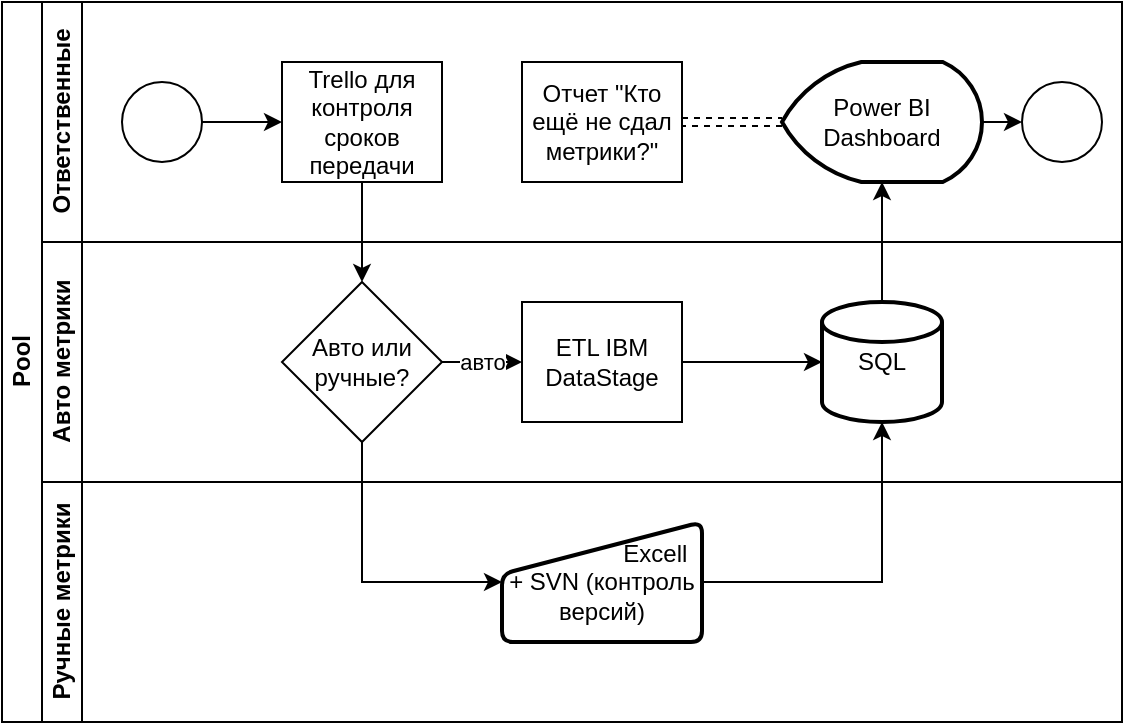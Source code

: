 <mxfile version="19.0.3" type="github">
  <diagram id="prtHgNgQTEPvFCAcTncT" name="Page-1">
    <mxGraphModel dx="868" dy="450" grid="1" gridSize="10" guides="1" tooltips="1" connect="1" arrows="1" fold="1" page="1" pageScale="1" pageWidth="827" pageHeight="1169" math="0" shadow="0">
      <root>
        <mxCell id="0" />
        <mxCell id="1" parent="0" />
        <mxCell id="dNxyNK7c78bLwvsdeMH5-19" value="Pool" style="swimlane;html=1;childLayout=stackLayout;resizeParent=1;resizeParentMax=0;horizontal=0;startSize=20;horizontalStack=0;" parent="1" vertex="1">
          <mxGeometry x="120" y="120" width="560" height="360" as="geometry">
            <mxRectangle x="120" y="120" width="30" height="50" as="alternateBounds" />
          </mxGeometry>
        </mxCell>
        <mxCell id="dNxyNK7c78bLwvsdeMH5-20" value="Ответственные" style="swimlane;html=1;startSize=20;horizontal=0;" parent="dNxyNK7c78bLwvsdeMH5-19" vertex="1">
          <mxGeometry x="20" width="540" height="120" as="geometry" />
        </mxCell>
        <mxCell id="dNxyNK7c78bLwvsdeMH5-25" value="" style="edgeStyle=orthogonalEdgeStyle;rounded=0;orthogonalLoop=1;jettySize=auto;html=1;" parent="dNxyNK7c78bLwvsdeMH5-20" source="dNxyNK7c78bLwvsdeMH5-23" target="dNxyNK7c78bLwvsdeMH5-24" edge="1">
          <mxGeometry relative="1" as="geometry" />
        </mxCell>
        <mxCell id="dNxyNK7c78bLwvsdeMH5-23" value="" style="ellipse;whiteSpace=wrap;html=1;" parent="dNxyNK7c78bLwvsdeMH5-20" vertex="1">
          <mxGeometry x="40" y="40" width="40" height="40" as="geometry" />
        </mxCell>
        <mxCell id="dNxyNK7c78bLwvsdeMH5-24" value="Trello для контроля сроков передачи" style="rounded=0;whiteSpace=wrap;html=1;fontFamily=Helvetica;fontSize=12;fontColor=#000000;align=center;" parent="dNxyNK7c78bLwvsdeMH5-20" vertex="1">
          <mxGeometry x="120" y="30" width="80" height="60" as="geometry" />
        </mxCell>
        <mxCell id="dNxyNK7c78bLwvsdeMH5-30" value="Отчет &quot;Кто ещё не сдал метрики?&quot;" style="rounded=0;whiteSpace=wrap;html=1;fontFamily=Helvetica;fontSize=12;fontColor=#000000;align=center;" parent="dNxyNK7c78bLwvsdeMH5-20" vertex="1">
          <mxGeometry x="240" y="30" width="80" height="60" as="geometry" />
        </mxCell>
        <mxCell id="dNxyNK7c78bLwvsdeMH5-32" value="" style="ellipse;whiteSpace=wrap;html=1;" parent="dNxyNK7c78bLwvsdeMH5-20" vertex="1">
          <mxGeometry x="490" y="40" width="40" height="40" as="geometry" />
        </mxCell>
        <mxCell id="QNNWLsipNh-OG8VRy1ko-11" style="edgeStyle=orthogonalEdgeStyle;rounded=0;orthogonalLoop=1;jettySize=auto;html=1;entryX=1;entryY=0.5;entryDx=0;entryDy=0;dashed=1;shape=link;" edge="1" parent="dNxyNK7c78bLwvsdeMH5-20" source="QNNWLsipNh-OG8VRy1ko-9" target="dNxyNK7c78bLwvsdeMH5-30">
          <mxGeometry relative="1" as="geometry" />
        </mxCell>
        <mxCell id="QNNWLsipNh-OG8VRy1ko-13" style="edgeStyle=orthogonalEdgeStyle;rounded=0;orthogonalLoop=1;jettySize=auto;html=1;exitX=1;exitY=0.5;exitDx=0;exitDy=0;exitPerimeter=0;entryX=0;entryY=0.5;entryDx=0;entryDy=0;" edge="1" parent="dNxyNK7c78bLwvsdeMH5-20" source="QNNWLsipNh-OG8VRy1ko-9" target="dNxyNK7c78bLwvsdeMH5-32">
          <mxGeometry relative="1" as="geometry" />
        </mxCell>
        <mxCell id="QNNWLsipNh-OG8VRy1ko-9" value="Power BI&lt;br&gt;Dashboard" style="strokeWidth=2;html=1;shape=mxgraph.flowchart.display;whiteSpace=wrap;" vertex="1" parent="dNxyNK7c78bLwvsdeMH5-20">
          <mxGeometry x="370" y="30" width="100" height="60" as="geometry" />
        </mxCell>
        <mxCell id="dNxyNK7c78bLwvsdeMH5-21" value="Авто метрики" style="swimlane;html=1;startSize=20;horizontal=0;" parent="dNxyNK7c78bLwvsdeMH5-19" vertex="1">
          <mxGeometry x="20" y="120" width="540" height="120" as="geometry">
            <mxRectangle x="20" y="120" width="430" height="20" as="alternateBounds" />
          </mxGeometry>
        </mxCell>
        <mxCell id="QNNWLsipNh-OG8VRy1ko-6" style="edgeStyle=orthogonalEdgeStyle;rounded=0;orthogonalLoop=1;jettySize=auto;html=1;entryX=0;entryY=0.5;entryDx=0;entryDy=0;entryPerimeter=0;" edge="1" parent="dNxyNK7c78bLwvsdeMH5-21" source="dNxyNK7c78bLwvsdeMH5-26" target="QNNWLsipNh-OG8VRy1ko-5">
          <mxGeometry relative="1" as="geometry" />
        </mxCell>
        <mxCell id="dNxyNK7c78bLwvsdeMH5-26" value="ETL IBM DataStage" style="rounded=0;whiteSpace=wrap;html=1;fontFamily=Helvetica;fontSize=12;fontColor=#000000;align=center;" parent="dNxyNK7c78bLwvsdeMH5-21" vertex="1">
          <mxGeometry x="240" y="30" width="80" height="60" as="geometry" />
        </mxCell>
        <mxCell id="QNNWLsipNh-OG8VRy1ko-3" value="авто" style="edgeStyle=orthogonalEdgeStyle;rounded=0;orthogonalLoop=1;jettySize=auto;html=1;exitX=1;exitY=0.5;exitDx=0;exitDy=0;entryX=0;entryY=0.5;entryDx=0;entryDy=0;" edge="1" parent="dNxyNK7c78bLwvsdeMH5-21" source="dNxyNK7c78bLwvsdeMH5-28" target="dNxyNK7c78bLwvsdeMH5-26">
          <mxGeometry relative="1" as="geometry" />
        </mxCell>
        <mxCell id="dNxyNK7c78bLwvsdeMH5-28" value="Авто или ручные?" style="rhombus;whiteSpace=wrap;html=1;fontFamily=Helvetica;fontSize=12;fontColor=#000000;align=center;" parent="dNxyNK7c78bLwvsdeMH5-21" vertex="1">
          <mxGeometry x="120" y="20" width="80" height="80" as="geometry" />
        </mxCell>
        <mxCell id="QNNWLsipNh-OG8VRy1ko-5" value="SQL" style="strokeWidth=2;html=1;shape=mxgraph.flowchart.database;whiteSpace=wrap;" vertex="1" parent="dNxyNK7c78bLwvsdeMH5-21">
          <mxGeometry x="390" y="30" width="60" height="60" as="geometry" />
        </mxCell>
        <mxCell id="dNxyNK7c78bLwvsdeMH5-22" value="Ручные метрики" style="swimlane;html=1;startSize=20;horizontal=0;" parent="dNxyNK7c78bLwvsdeMH5-19" vertex="1">
          <mxGeometry x="20" y="240" width="540" height="120" as="geometry" />
        </mxCell>
        <mxCell id="QNNWLsipNh-OG8VRy1ko-7" value="&lt;span style=&quot;&quot;&gt;&amp;nbsp; &amp;nbsp; &amp;nbsp; &amp;nbsp; &amp;nbsp; &amp;nbsp; &amp;nbsp; &amp;nbsp; Excell &lt;br&gt;+ SVN (контроль версий)&lt;/span&gt;" style="html=1;strokeWidth=2;shape=manualInput;whiteSpace=wrap;rounded=1;size=26;arcSize=11;" vertex="1" parent="dNxyNK7c78bLwvsdeMH5-22">
          <mxGeometry x="230" y="20" width="100" height="60" as="geometry" />
        </mxCell>
        <mxCell id="QNNWLsipNh-OG8VRy1ko-2" style="edgeStyle=orthogonalEdgeStyle;rounded=0;orthogonalLoop=1;jettySize=auto;html=1;entryX=0.5;entryY=0;entryDx=0;entryDy=0;" edge="1" parent="dNxyNK7c78bLwvsdeMH5-19" source="dNxyNK7c78bLwvsdeMH5-24" target="dNxyNK7c78bLwvsdeMH5-28">
          <mxGeometry relative="1" as="geometry" />
        </mxCell>
        <mxCell id="dNxyNK7c78bLwvsdeMH5-37" value="" style="edgeStyle=orthogonalEdgeStyle;rounded=0;orthogonalLoop=1;jettySize=auto;html=1;endArrow=classic;endFill=1;entryX=0.5;entryY=1;entryDx=0;entryDy=0;entryPerimeter=0;exitX=1;exitY=0.5;exitDx=0;exitDy=0;" parent="dNxyNK7c78bLwvsdeMH5-19" source="QNNWLsipNh-OG8VRy1ko-7" target="QNNWLsipNh-OG8VRy1ko-5" edge="1">
          <mxGeometry relative="1" as="geometry">
            <mxPoint x="340" y="290" as="sourcePoint" />
            <mxPoint x="380" y="290" as="targetPoint" />
          </mxGeometry>
        </mxCell>
        <mxCell id="QNNWLsipNh-OG8VRy1ko-12" style="edgeStyle=orthogonalEdgeStyle;rounded=0;orthogonalLoop=1;jettySize=auto;html=1;entryX=0.5;entryY=1;entryDx=0;entryDy=0;entryPerimeter=0;" edge="1" parent="dNxyNK7c78bLwvsdeMH5-19" source="QNNWLsipNh-OG8VRy1ko-5" target="QNNWLsipNh-OG8VRy1ko-9">
          <mxGeometry relative="1" as="geometry" />
        </mxCell>
        <mxCell id="QNNWLsipNh-OG8VRy1ko-14" style="edgeStyle=orthogonalEdgeStyle;rounded=0;orthogonalLoop=1;jettySize=auto;html=1;entryX=0;entryY=0.5;entryDx=0;entryDy=0;" edge="1" parent="dNxyNK7c78bLwvsdeMH5-19" source="dNxyNK7c78bLwvsdeMH5-28" target="QNNWLsipNh-OG8VRy1ko-7">
          <mxGeometry relative="1" as="geometry">
            <Array as="points">
              <mxPoint x="180" y="290" />
            </Array>
          </mxGeometry>
        </mxCell>
      </root>
    </mxGraphModel>
  </diagram>
</mxfile>
